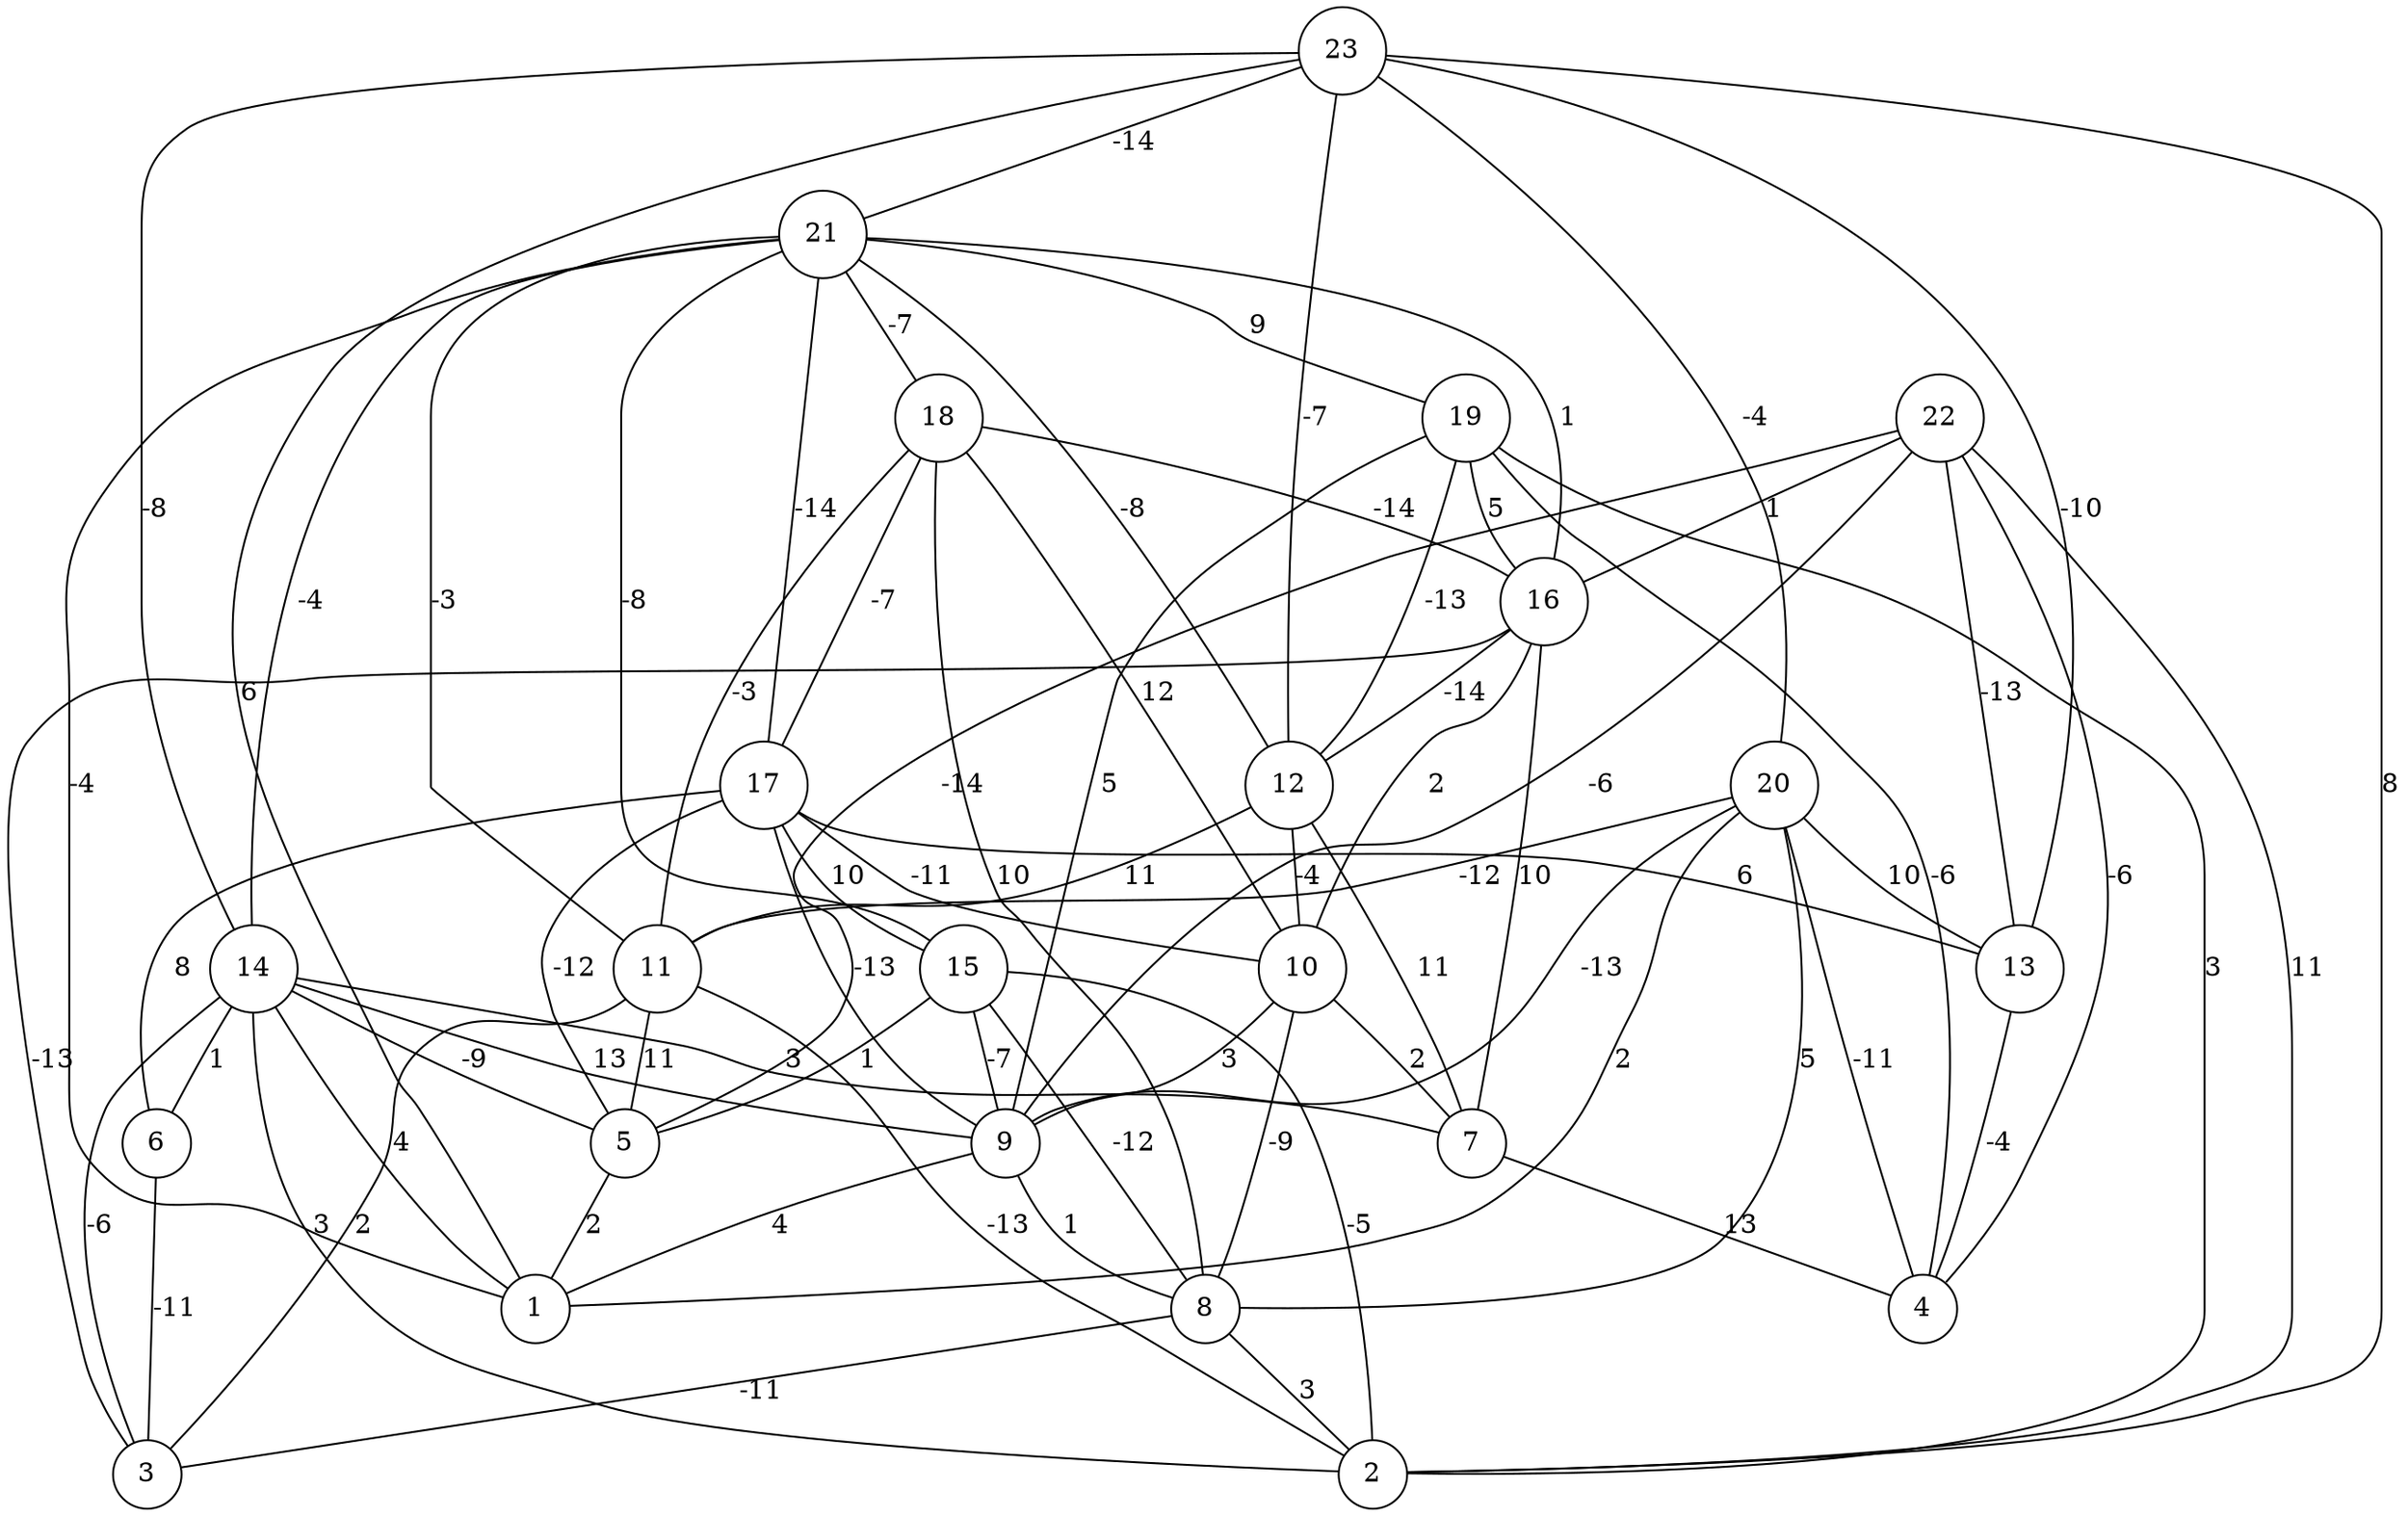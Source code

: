 graph { 
	 fontname="Helvetica,Arial,sans-serif" 
	 node [shape = circle]; 
	 23 -- 1 [label = "6"];
	 23 -- 2 [label = "8"];
	 23 -- 12 [label = "-7"];
	 23 -- 13 [label = "-10"];
	 23 -- 14 [label = "-8"];
	 23 -- 20 [label = "-4"];
	 23 -- 21 [label = "-14"];
	 22 -- 2 [label = "11"];
	 22 -- 4 [label = "-6"];
	 22 -- 5 [label = "-14"];
	 22 -- 9 [label = "-6"];
	 22 -- 13 [label = "-13"];
	 22 -- 16 [label = "1"];
	 21 -- 1 [label = "-4"];
	 21 -- 11 [label = "-3"];
	 21 -- 12 [label = "-8"];
	 21 -- 14 [label = "-4"];
	 21 -- 15 [label = "-8"];
	 21 -- 16 [label = "1"];
	 21 -- 17 [label = "-14"];
	 21 -- 18 [label = "-7"];
	 21 -- 19 [label = "9"];
	 20 -- 1 [label = "2"];
	 20 -- 4 [label = "-11"];
	 20 -- 8 [label = "5"];
	 20 -- 9 [label = "-13"];
	 20 -- 11 [label = "-12"];
	 20 -- 13 [label = "10"];
	 19 -- 2 [label = "3"];
	 19 -- 4 [label = "-6"];
	 19 -- 9 [label = "5"];
	 19 -- 12 [label = "-13"];
	 19 -- 16 [label = "5"];
	 18 -- 8 [label = "10"];
	 18 -- 10 [label = "12"];
	 18 -- 11 [label = "-3"];
	 18 -- 16 [label = "-14"];
	 18 -- 17 [label = "-7"];
	 17 -- 5 [label = "-12"];
	 17 -- 6 [label = "8"];
	 17 -- 9 [label = "-13"];
	 17 -- 10 [label = "-11"];
	 17 -- 13 [label = "6"];
	 17 -- 15 [label = "10"];
	 16 -- 3 [label = "-13"];
	 16 -- 7 [label = "10"];
	 16 -- 10 [label = "2"];
	 16 -- 12 [label = "-14"];
	 15 -- 2 [label = "-5"];
	 15 -- 5 [label = "1"];
	 15 -- 8 [label = "-12"];
	 15 -- 9 [label = "-7"];
	 14 -- 1 [label = "4"];
	 14 -- 2 [label = "3"];
	 14 -- 3 [label = "-6"];
	 14 -- 5 [label = "-9"];
	 14 -- 6 [label = "1"];
	 14 -- 7 [label = "3"];
	 14 -- 9 [label = "13"];
	 13 -- 4 [label = "-4"];
	 12 -- 7 [label = "11"];
	 12 -- 10 [label = "-4"];
	 12 -- 11 [label = "11"];
	 11 -- 2 [label = "-13"];
	 11 -- 3 [label = "2"];
	 11 -- 5 [label = "11"];
	 10 -- 7 [label = "2"];
	 10 -- 8 [label = "-9"];
	 10 -- 9 [label = "3"];
	 9 -- 1 [label = "4"];
	 9 -- 8 [label = "1"];
	 8 -- 2 [label = "3"];
	 8 -- 3 [label = "-11"];
	 7 -- 4 [label = "13"];
	 6 -- 3 [label = "-11"];
	 5 -- 1 [label = "2"];
	 1;
	 2;
	 3;
	 4;
	 5;
	 6;
	 7;
	 8;
	 9;
	 10;
	 11;
	 12;
	 13;
	 14;
	 15;
	 16;
	 17;
	 18;
	 19;
	 20;
	 21;
	 22;
	 23;
}
